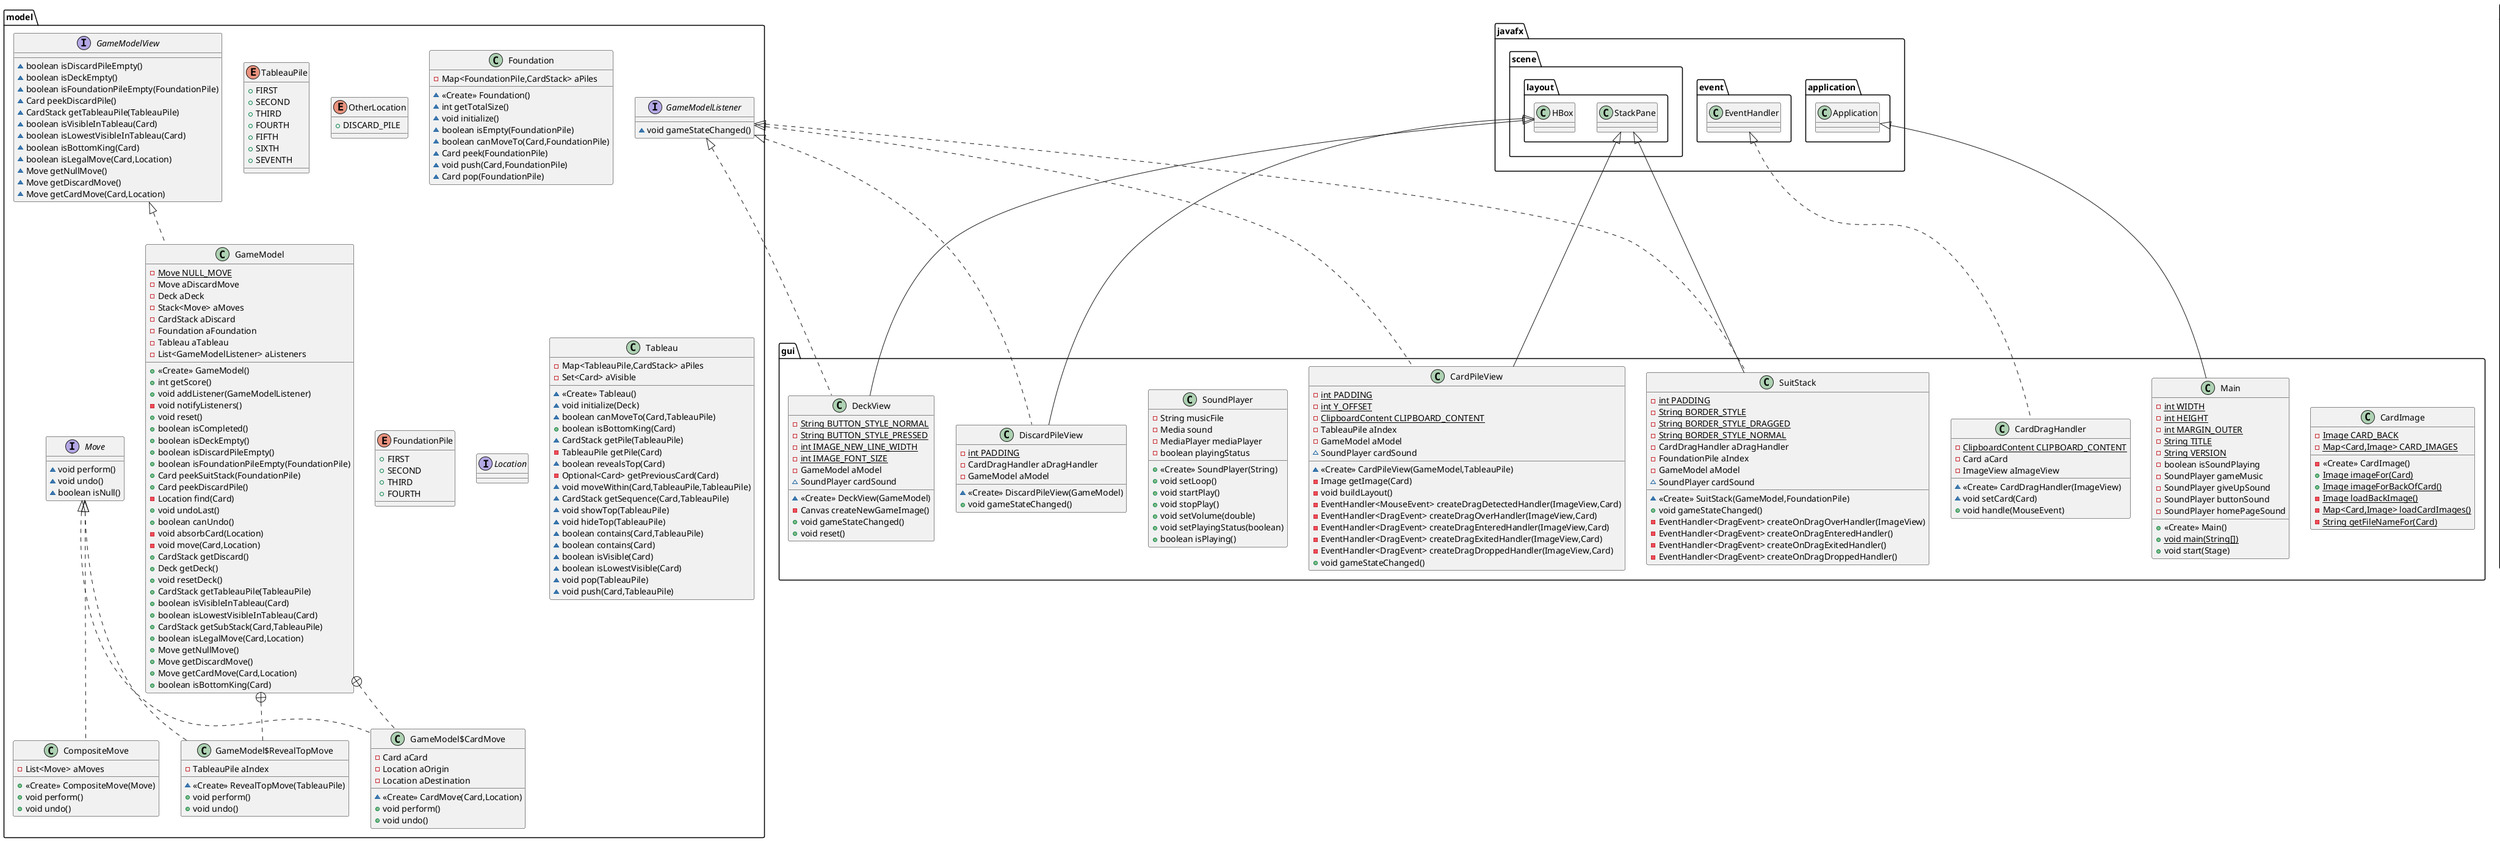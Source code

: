 @startuml
class gui.CardImage {
- {static} Image CARD_BACK
- {static} Map<Card,Image> CARD_IMAGES
- <<Create>> CardImage()
+ {static} Image imageFor(Card)
+ {static} Image imageForBackOfCard()
- {static} Image loadBackImage()
- {static} Map<Card,Image> loadCardImages()
- {static} String getFileNameFor(Card)
}
class gui.Main {
- {static} int WIDTH
- {static} int HEIGHT
- {static} int MARGIN_OUTER
- {static} String TITLE
- {static} String VERSION
- boolean isSoundPlaying
- SoundPlayer gameMusic
- SoundPlayer giveUpSound
- SoundPlayer buttonSound
- SoundPlayer homePageSound
+ <<Create>> Main()
+ {static} void main(String[])
+ void start(Stage)
}
class gui.DeckView {
- {static} String BUTTON_STYLE_NORMAL
- {static} String BUTTON_STYLE_PRESSED
- {static} int IMAGE_NEW_LINE_WIDTH
- {static} int IMAGE_FONT_SIZE
- GameModel aModel
~ SoundPlayer cardSound
~ <<Create>> DeckView(GameModel)
- Canvas createNewGameImage()
+ void gameStateChanged()
+ void reset()
}
enum model.TableauPile {
+  FIRST
+  SECOND
+  THIRD
+  FOURTH
+  FIFTH
+  SIXTH
+  SEVENTH
}
class gui.CardDragHandler {
- {static} ClipboardContent CLIPBOARD_CONTENT
- Card aCard
- ImageView aImageView
~ <<Create>> CardDragHandler(ImageView)
~ void setCard(Card)
+ void handle(MouseEvent)
}
enum model.OtherLocation {
+  DISCARD_PILE
}
interface model.GameModelListener {
~ void gameStateChanged()
}
class model.Foundation {
- Map<FoundationPile,CardStack> aPiles
~ <<Create>> Foundation()
~ int getTotalSize()
~ void initialize()
~ boolean isEmpty(FoundationPile)
~ boolean canMoveTo(Card,FoundationPile)
~ Card peek(FoundationPile)
~ void push(Card,FoundationPile)
~ Card pop(FoundationPile)
}
interface model.GameModelView {
~ boolean isDiscardPileEmpty()
~ boolean isDeckEmpty()
~ boolean isFoundationPileEmpty(FoundationPile)
~ Card peekDiscardPile()
~ CardStack getTableauPile(TableauPile)
~ boolean isVisibleInTableau(Card)
~ boolean isLowestVisibleInTableau(Card)
~ boolean isBottomKing(Card)
~ boolean isLegalMove(Card,Location)
~ Move getNullMove()
~ Move getDiscardMove()
~ Move getCardMove(Card,Location)
}
interface model.Move {
~ void perform()
~ void undo()
~ boolean isNull()
}
enum cards.Rank {
+  ACE
+  TWO
+  THREE
+  FOUR
+  FIVE
+  SIX
+  SEVEN
+  EIGHT
+  NINE
+  TEN
+  JACK
+  QUEEN
+  KING
}
class model.GameModel {
- {static} Move NULL_MOVE
- Move aDiscardMove
- Deck aDeck
- Stack<Move> aMoves
- CardStack aDiscard
- Foundation aFoundation
- Tableau aTableau
- List<GameModelListener> aListeners
+ <<Create>> GameModel()
+ int getScore()
+ void addListener(GameModelListener)
- void notifyListeners()
+ void reset()
+ boolean isCompleted()
+ boolean isDeckEmpty()
+ boolean isDiscardPileEmpty()
+ boolean isFoundationPileEmpty(FoundationPile)
+ Card peekSuitStack(FoundationPile)
+ Card peekDiscardPile()
- Location find(Card)
+ void undoLast()
+ boolean canUndo()
- void absorbCard(Location)
- void move(Card,Location)
+ CardStack getDiscard()
+ Deck getDeck()
+ void resetDeck()
+ CardStack getTableauPile(TableauPile)
+ boolean isVisibleInTableau(Card)
+ boolean isLowestVisibleInTableau(Card)
+ CardStack getSubStack(Card,TableauPile)
+ boolean isLegalMove(Card,Location)
+ Move getNullMove()
+ Move getDiscardMove()
+ Move getCardMove(Card,Location)
+ boolean isBottomKing(Card)
}
class model.GameModel$CardMove {
- Card aCard
- Location aOrigin
- Location aDestination
~ <<Create>> CardMove(Card,Location)
+ void perform()
+ void undo()
}
class model.GameModel$RevealTopMove {
- TableauPile aIndex
~ <<Create>> RevealTopMove(TableauPile)
+ void perform()
+ void undo()
}
class gui.CardPileView {
- {static} int PADDING
- {static} int Y_OFFSET
- {static} ClipboardContent CLIPBOARD_CONTENT
- TableauPile aIndex
- GameModel aModel
~ SoundPlayer cardSound
~ <<Create>> CardPileView(GameModel,TableauPile)
- Image getImage(Card)
- void buildLayout()
- EventHandler<MouseEvent> createDragDetectedHandler(ImageView,Card)
- EventHandler<DragEvent> createDragOverHandler(ImageView,Card)
- EventHandler<DragEvent> createDragEnteredHandler(ImageView,Card)
- EventHandler<DragEvent> createDragExitedHandler(ImageView,Card)
- EventHandler<DragEvent> createDragDroppedHandler(ImageView,Card)
+ void gameStateChanged()
}
class gui.SoundPlayer {
- String musicFile
- Media sound
- MediaPlayer mediaPlayer
- boolean playingStatus
+ <<Create>> SoundPlayer(String)
+ void setLoop()
+ void startPlay()
+ void stopPlay()
+ void setVolume(double)
+ void setPlayingStatus(boolean)
+ boolean isPlaying()
}
enum cards.Suit {
+  CLUBS
+  DIAMONDS
+  HEARTS
+  SPADES
+ boolean sameColorAs(Suit)
}
class model.CompositeMove {
- List<Move> aMoves
+ <<Create>> CompositeMove(Move)
+ void perform()
+ void undo()
}
class cards.CardStack {
+ <<Create>> CardStack()
+ <<Create>> CardStack(Iterable<Card>)
+ void push(Card)
+ Card pop()
+ Card peek()
+ Card peek(int)
+ int size()
+ void clear()
+ boolean isEmpty()
+ String toString()
+ Iterator<Card> iterator()
+ List<Card> getACards()
+ void setACards(List<Card>)
}
enum model.FoundationPile {
+  FIRST
+  SECOND
+  THIRD
+  FOURTH
}
class cards.Card {
- {static} Map<Suit,Map<Rank,Card>> CARDS
- Rank aRank
- Suit aSuit
- <<Create>> Card(Rank,Suit)
+ {static} Card get(Rank,Suit)
+ Rank getARank()
+ Suit getASuit()
+ String toString()
- {static} String titleCase(Enum<?>)
}
class gui.DiscardPileView {
- {static} int PADDING
- CardDragHandler aDragHandler
- GameModel aModel
~ <<Create>> DiscardPileView(GameModel)
+ void gameStateChanged()
}
class cards.Deck {
+ <<Create>> Deck()
+ void shuffle()
+ void push(Card)
+ Card pop()
+ boolean isEmpty()
+ List<Card> getACards()
+ void setACards(List<Card>)
}
interface model.Location {
}
class cards.BaseStack {
# List<Card> aCards
+ <<Create>> BaseStack()
+ void push(Card)
+ Card pop()
+ boolean isEmpty()
+ void setACards(List<Card>)
+ List<Card> getACards()
}
class gui.SuitStack {
- {static} int PADDING
- {static} String BORDER_STYLE
- {static} String BORDER_STYLE_DRAGGED
- {static} String BORDER_STYLE_NORMAL
- CardDragHandler aDragHandler
- FoundationPile aIndex
- GameModel aModel
~ SoundPlayer cardSound
~ <<Create>> SuitStack(GameModel,FoundationPile)
+ void gameStateChanged()
- EventHandler<DragEvent> createOnDragOverHandler(ImageView)
- EventHandler<DragEvent> createOnDragEnteredHandler()
- EventHandler<DragEvent> createOnDragExitedHandler()
- EventHandler<DragEvent> createOnDragDroppedHandler()
}
class model.Tableau {
- Map<TableauPile,CardStack> aPiles
- Set<Card> aVisible
~ <<Create>> Tableau()
~ void initialize(Deck)
~ boolean canMoveTo(Card,TableauPile)
+ boolean isBottomKing(Card)
~ CardStack getPile(TableauPile)
- TableauPile getPile(Card)
~ boolean revealsTop(Card)
- Optional<Card> getPreviousCard(Card)
~ void moveWithin(Card,TableauPile,TableauPile)
~ CardStack getSequence(Card,TableauPile)
~ void showTop(TableauPile)
~ void hideTop(TableauPile)
~ boolean contains(Card,TableauPile)
~ boolean contains(Card)
~ boolean isVisible(Card)
~ boolean isLowestVisible(Card)
~ void pop(TableauPile)
~ void push(Card,TableauPile)
}
class cards.CardSerializer {
- {static} String SEPARATOR
- <<Create>> CardSerializer()
- {static} String cardToInt(Card)
- {static} Card intToCard(int)
+ {static} String serialize(Card)
+ {static} String serialize(CardStack)
+ {static} CardStack deserialize(String)
+ {static} Card deserializeBottomCard(String)
}


javafx.application.Application <|-- gui.Main
model.GameModelListener <|.. gui.DeckView
javafx.scene.layout.HBox <|-- gui.DeckView
javafx.event.EventHandler <|.. gui.CardDragHandler
model.GameModelView <|.. model.GameModel
model.GameModel +.. model.GameModel$CardMove
model.Move <|.. model.GameModel$CardMove
model.GameModel +.. model.GameModel$RevealTopMove
model.Move <|.. model.GameModel$RevealTopMove
model.GameModelListener <|.. gui.CardPileView
javafx.scene.layout.StackPane <|-- gui.CardPileView
model.Move <|.. model.CompositeMove
cards.Iterable <|.. cards.CardStack
cards.BaseStack <|-- cards.CardStack
model.GameModelListener <|.. gui.DiscardPileView
javafx.scene.layout.HBox <|-- gui.DiscardPileView
cards.BaseStack <|-- cards.Deck
model.GameModelListener <|.. gui.SuitStack
javafx.scene.layout.StackPane <|-- gui.SuitStack
@enduml